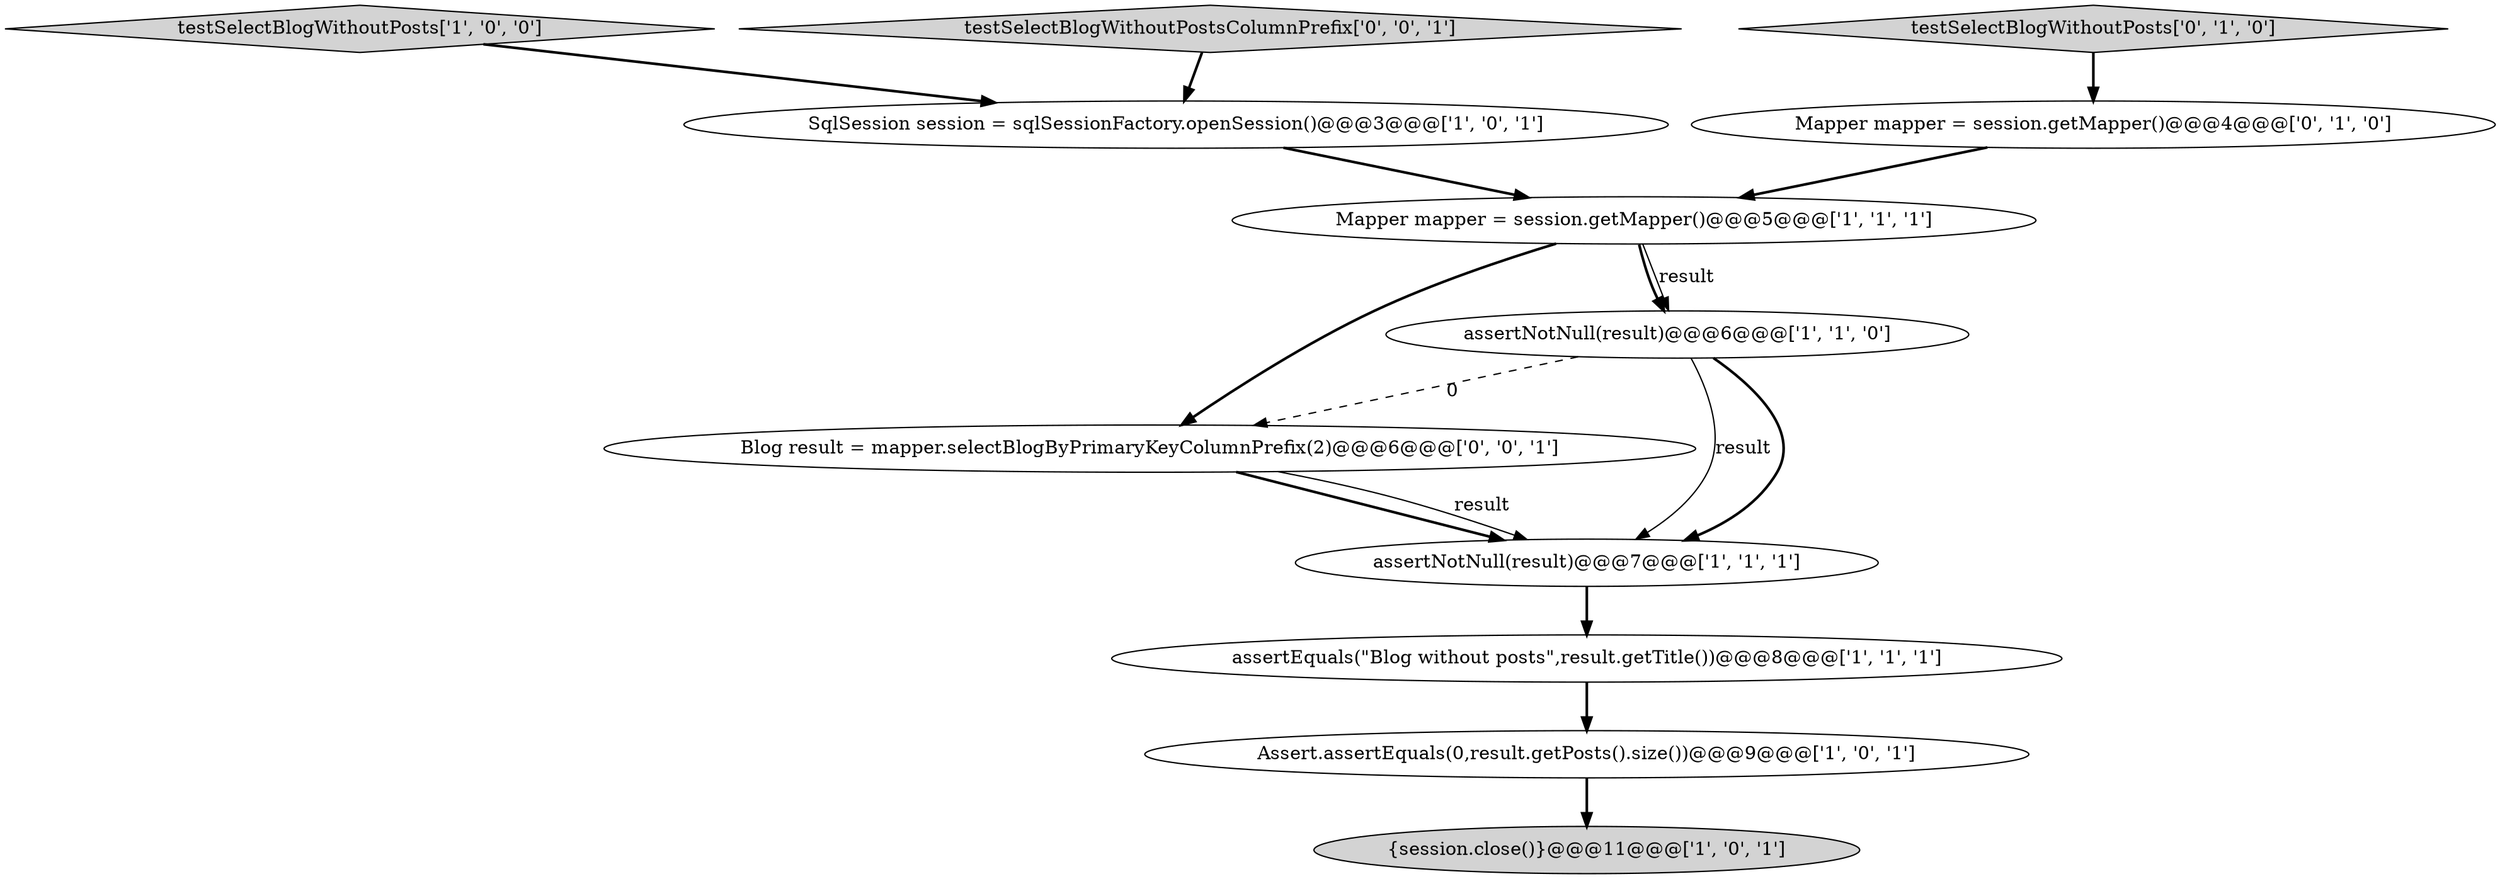digraph {
5 [style = filled, label = "assertNotNull(result)@@@7@@@['1', '1', '1']", fillcolor = white, shape = ellipse image = "AAA0AAABBB1BBB"];
1 [style = filled, label = "testSelectBlogWithoutPosts['1', '0', '0']", fillcolor = lightgray, shape = diamond image = "AAA0AAABBB1BBB"];
2 [style = filled, label = "{session.close()}@@@11@@@['1', '0', '1']", fillcolor = lightgray, shape = ellipse image = "AAA0AAABBB1BBB"];
4 [style = filled, label = "Assert.assertEquals(0,result.getPosts().size())@@@9@@@['1', '0', '1']", fillcolor = white, shape = ellipse image = "AAA0AAABBB1BBB"];
9 [style = filled, label = "testSelectBlogWithoutPosts['0', '1', '0']", fillcolor = lightgray, shape = diamond image = "AAA0AAABBB2BBB"];
7 [style = filled, label = "Mapper mapper = session.getMapper()@@@5@@@['1', '1', '1']", fillcolor = white, shape = ellipse image = "AAA0AAABBB1BBB"];
11 [style = filled, label = "Blog result = mapper.selectBlogByPrimaryKeyColumnPrefix(2)@@@6@@@['0', '0', '1']", fillcolor = white, shape = ellipse image = "AAA0AAABBB3BBB"];
10 [style = filled, label = "testSelectBlogWithoutPostsColumnPrefix['0', '0', '1']", fillcolor = lightgray, shape = diamond image = "AAA0AAABBB3BBB"];
6 [style = filled, label = "SqlSession session = sqlSessionFactory.openSession()@@@3@@@['1', '0', '1']", fillcolor = white, shape = ellipse image = "AAA0AAABBB1BBB"];
0 [style = filled, label = "assertNotNull(result)@@@6@@@['1', '1', '0']", fillcolor = white, shape = ellipse image = "AAA0AAABBB1BBB"];
3 [style = filled, label = "assertEquals(\"Blog without posts\",result.getTitle())@@@8@@@['1', '1', '1']", fillcolor = white, shape = ellipse image = "AAA0AAABBB1BBB"];
8 [style = filled, label = "Mapper mapper = session.getMapper()@@@4@@@['0', '1', '0']", fillcolor = white, shape = ellipse image = "AAA0AAABBB2BBB"];
5->3 [style = bold, label=""];
11->5 [style = bold, label=""];
7->0 [style = bold, label=""];
1->6 [style = bold, label=""];
7->11 [style = bold, label=""];
4->2 [style = bold, label=""];
0->11 [style = dashed, label="0"];
6->7 [style = bold, label=""];
11->5 [style = solid, label="result"];
9->8 [style = bold, label=""];
7->0 [style = solid, label="result"];
3->4 [style = bold, label=""];
10->6 [style = bold, label=""];
0->5 [style = solid, label="result"];
8->7 [style = bold, label=""];
0->5 [style = bold, label=""];
}
